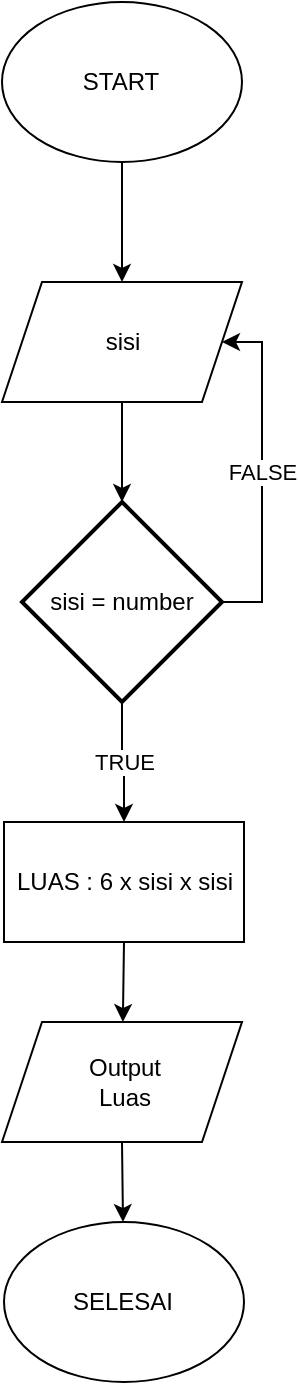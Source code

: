 <mxfile version="16.2.6" type="device"><diagram id="XN2-kSVEld7wIhtJ2Gd3" name="Page-1"><mxGraphModel dx="1210" dy="695" grid="1" gridSize="10" guides="1" tooltips="1" connect="1" arrows="1" fold="1" page="1" pageScale="1" pageWidth="827" pageHeight="1169" math="0" shadow="0"><root><mxCell id="0"/><mxCell id="1" parent="0"/><mxCell id="VM9bgZ9QXTVval6nCpFj-1" value="" style="ellipse;whiteSpace=wrap;html=1;" parent="1" vertex="1"><mxGeometry x="330" y="40" width="120" height="80" as="geometry"/></mxCell><mxCell id="gdggCgEhlkwuWY_Yyug4-2" style="edgeStyle=orthogonalEdgeStyle;rounded=0;orthogonalLoop=1;jettySize=auto;html=1;exitX=0.5;exitY=1;exitDx=0;exitDy=0;entryX=0.5;entryY=0;entryDx=0;entryDy=0;entryPerimeter=0;" edge="1" parent="1" source="VM9bgZ9QXTVval6nCpFj-2" target="gdggCgEhlkwuWY_Yyug4-1"><mxGeometry relative="1" as="geometry"/></mxCell><mxCell id="VM9bgZ9QXTVval6nCpFj-2" value="" style="shape=parallelogram;perimeter=parallelogramPerimeter;whiteSpace=wrap;html=1;fixedSize=1;" parent="1" vertex="1"><mxGeometry x="330" y="180" width="120" height="60" as="geometry"/></mxCell><mxCell id="VM9bgZ9QXTVval6nCpFj-3" value="" style="rounded=0;whiteSpace=wrap;html=1;" parent="1" vertex="1"><mxGeometry x="331" y="450" width="120" height="60" as="geometry"/></mxCell><mxCell id="VM9bgZ9QXTVval6nCpFj-4" value="START" style="text;html=1;align=center;verticalAlign=middle;resizable=0;points=[];autosize=1;strokeColor=none;fillColor=none;" parent="1" vertex="1"><mxGeometry x="364" y="70" width="50" height="20" as="geometry"/></mxCell><mxCell id="VM9bgZ9QXTVval6nCpFj-5" value="" style="endArrow=classic;html=1;rounded=0;exitX=0.5;exitY=1;exitDx=0;exitDy=0;entryX=0.5;entryY=0;entryDx=0;entryDy=0;" parent="1" source="VM9bgZ9QXTVval6nCpFj-1" target="VM9bgZ9QXTVval6nCpFj-2" edge="1"><mxGeometry width="50" height="50" relative="1" as="geometry"><mxPoint x="390" y="190" as="sourcePoint"/><mxPoint x="440" y="140" as="targetPoint"/></mxGeometry></mxCell><mxCell id="VM9bgZ9QXTVval6nCpFj-7" value="" style="shape=parallelogram;perimeter=parallelogramPerimeter;whiteSpace=wrap;html=1;fixedSize=1;" parent="1" vertex="1"><mxGeometry x="330" y="550" width="120" height="60" as="geometry"/></mxCell><mxCell id="VM9bgZ9QXTVval6nCpFj-8" value="sisi" style="text;html=1;align=center;verticalAlign=middle;resizable=0;points=[];autosize=1;strokeColor=none;fillColor=none;" parent="1" vertex="1"><mxGeometry x="375" y="200" width="30" height="20" as="geometry"/></mxCell><mxCell id="VM9bgZ9QXTVval6nCpFj-9" value="LUAS : 6 x sisi x sisi" style="text;html=1;align=center;verticalAlign=middle;resizable=0;points=[];autosize=1;strokeColor=none;fillColor=none;" parent="1" vertex="1"><mxGeometry x="331" y="470" width="120" height="20" as="geometry"/></mxCell><mxCell id="VM9bgZ9QXTVval6nCpFj-10" value="" style="ellipse;whiteSpace=wrap;html=1;" parent="1" vertex="1"><mxGeometry x="331" y="650" width="120" height="80" as="geometry"/></mxCell><mxCell id="VM9bgZ9QXTVval6nCpFj-11" value="Output&lt;br&gt;Luas" style="text;html=1;align=center;verticalAlign=middle;resizable=0;points=[];autosize=1;strokeColor=none;fillColor=none;" parent="1" vertex="1"><mxGeometry x="366" y="565" width="50" height="30" as="geometry"/></mxCell><mxCell id="VM9bgZ9QXTVval6nCpFj-12" value="SELESAI" style="text;html=1;align=center;verticalAlign=middle;resizable=0;points=[];autosize=1;strokeColor=none;fillColor=none;" parent="1" vertex="1"><mxGeometry x="355" y="680" width="70" height="20" as="geometry"/></mxCell><mxCell id="VM9bgZ9QXTVval6nCpFj-13" value="" style="endArrow=classic;html=1;rounded=0;exitX=0.5;exitY=1;exitDx=0;exitDy=0;" parent="1" source="VM9bgZ9QXTVval6nCpFj-3" target="VM9bgZ9QXTVval6nCpFj-7" edge="1"><mxGeometry width="50" height="50" relative="1" as="geometry"><mxPoint x="391" y="640" as="sourcePoint"/><mxPoint x="441" y="590" as="targetPoint"/></mxGeometry></mxCell><mxCell id="VM9bgZ9QXTVval6nCpFj-14" value="" style="endArrow=classic;html=1;rounded=0;exitX=0.5;exitY=1;exitDx=0;exitDy=0;" parent="1" source="VM9bgZ9QXTVval6nCpFj-7" target="VM9bgZ9QXTVval6nCpFj-10" edge="1"><mxGeometry width="50" height="50" relative="1" as="geometry"><mxPoint x="391" y="640" as="sourcePoint"/><mxPoint x="441" y="590" as="targetPoint"/></mxGeometry></mxCell><mxCell id="gdggCgEhlkwuWY_Yyug4-5" value="TRUE" style="edgeStyle=orthogonalEdgeStyle;rounded=0;orthogonalLoop=1;jettySize=auto;html=1;exitX=0.5;exitY=1;exitDx=0;exitDy=0;exitPerimeter=0;" edge="1" parent="1" source="gdggCgEhlkwuWY_Yyug4-1" target="VM9bgZ9QXTVval6nCpFj-3"><mxGeometry relative="1" as="geometry"/></mxCell><mxCell id="gdggCgEhlkwuWY_Yyug4-6" value="FALSE" style="edgeStyle=orthogonalEdgeStyle;rounded=0;orthogonalLoop=1;jettySize=auto;html=1;exitX=1;exitY=0.5;exitDx=0;exitDy=0;exitPerimeter=0;entryX=1;entryY=0.5;entryDx=0;entryDy=0;" edge="1" parent="1" source="gdggCgEhlkwuWY_Yyug4-1" target="VM9bgZ9QXTVval6nCpFj-2"><mxGeometry relative="1" as="geometry"><Array as="points"><mxPoint x="460" y="340"/><mxPoint x="460" y="210"/></Array></mxGeometry></mxCell><mxCell id="gdggCgEhlkwuWY_Yyug4-1" value="sisi = number" style="strokeWidth=2;html=1;shape=mxgraph.flowchart.decision;whiteSpace=wrap;" vertex="1" parent="1"><mxGeometry x="340" y="290" width="100" height="100" as="geometry"/></mxCell></root></mxGraphModel></diagram></mxfile>